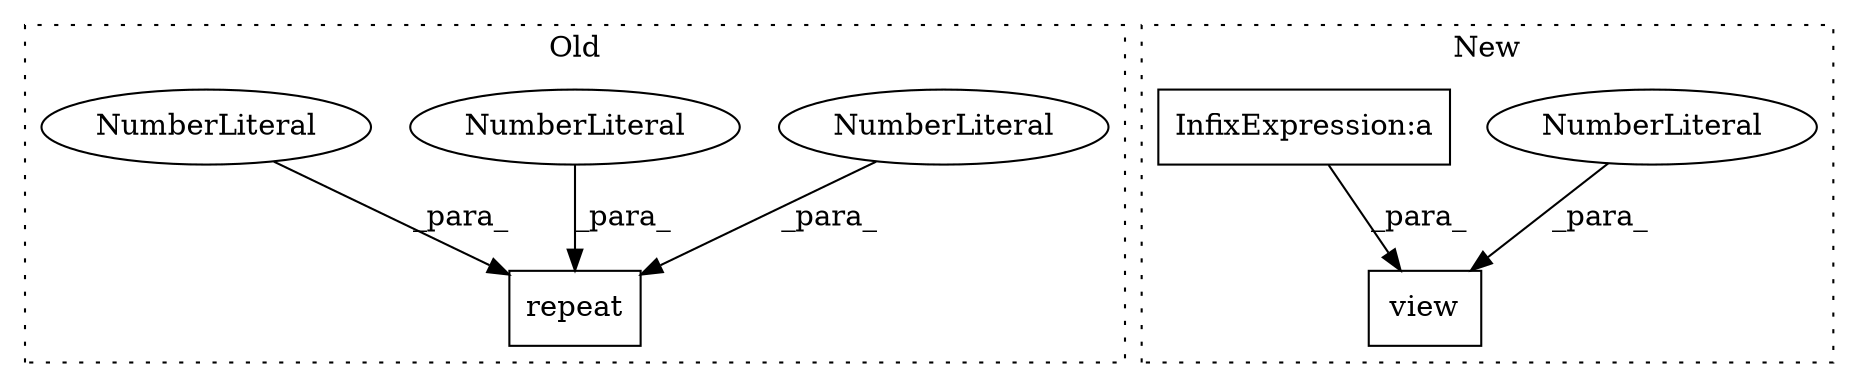 digraph G {
subgraph cluster0 {
1 [label="repeat" a="32" s="1144,1162" l="7,1" shape="box"];
3 [label="NumberLiteral" a="34" s="1161" l="1" shape="ellipse"];
5 [label="NumberLiteral" a="34" s="1151" l="1" shape="ellipse"];
6 [label="NumberLiteral" a="34" s="1157" l="1" shape="ellipse"];
label = "Old";
style="dotted";
}
subgraph cluster1 {
2 [label="view" a="32" s="1189,1211" l="5,1" shape="box"];
4 [label="NumberLiteral" a="34" s="1206" l="1" shape="ellipse"];
7 [label="InfixExpression:a" a="27" s="1199" l="3" shape="box"];
label = "New";
style="dotted";
}
3 -> 1 [label="_para_"];
4 -> 2 [label="_para_"];
5 -> 1 [label="_para_"];
6 -> 1 [label="_para_"];
7 -> 2 [label="_para_"];
}